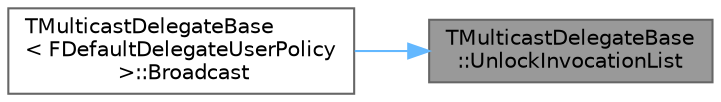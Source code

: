 digraph "TMulticastDelegateBase::UnlockInvocationList"
{
 // INTERACTIVE_SVG=YES
 // LATEX_PDF_SIZE
  bgcolor="transparent";
  edge [fontname=Helvetica,fontsize=10,labelfontname=Helvetica,labelfontsize=10];
  node [fontname=Helvetica,fontsize=10,shape=box,height=0.2,width=0.4];
  rankdir="RL";
  Node1 [id="Node000001",label="TMulticastDelegateBase\l::UnlockInvocationList",height=0.2,width=0.4,color="gray40", fillcolor="grey60", style="filled", fontcolor="black",tooltip="Decrements the lock counter for the invocation list."];
  Node1 -> Node2 [id="edge1_Node000001_Node000002",dir="back",color="steelblue1",style="solid",tooltip=" "];
  Node2 [id="Node000002",label="TMulticastDelegateBase\l\< FDefaultDelegateUserPolicy\l \>::Broadcast",height=0.2,width=0.4,color="grey40", fillcolor="white", style="filled",URL="$d6/db1/classTMulticastDelegateBase.html#ad24ca0d6ede0e6283273e082b5a0c7a6",tooltip=" "];
}
